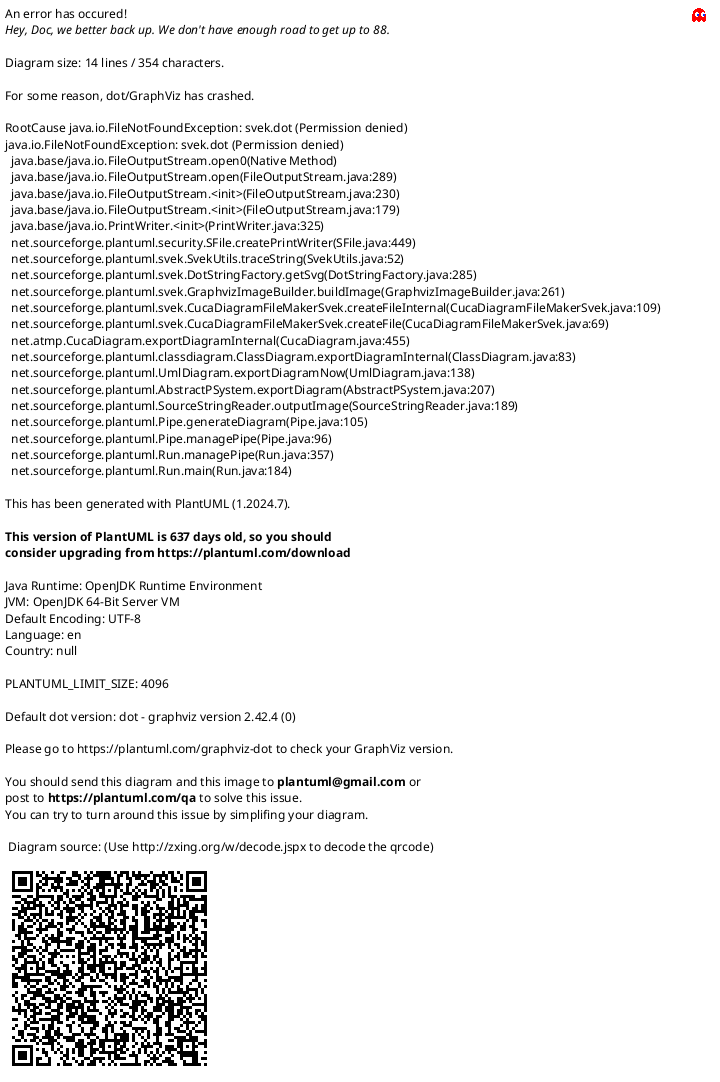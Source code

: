 {
  "sha1": "2ty4f2v0jedaf9kgfpks063y26x9txw",
  "insertion": {
    "when": "2024-05-30T20:48:20.106Z",
    "user": "plantuml@gmail.com"
  }
}
@startuml
!pragma svek_trace on
class VGP_Golden_Attribute << Configuration >> {
  SGA_Extraction_Rule_Type : EntityCode
  SGA_Extraction_Rule : MaxVarchar
  SGA_Value_Format : EntityCode
  SGA_Mandatory : Character[1]
  Valid_From : DateTime
  Valid_To : DateTime
}
note left of VGP_Golden_Attribute::SGA_Value_Format
  i.e. DD.MM.YYYY
end note
@enduml
